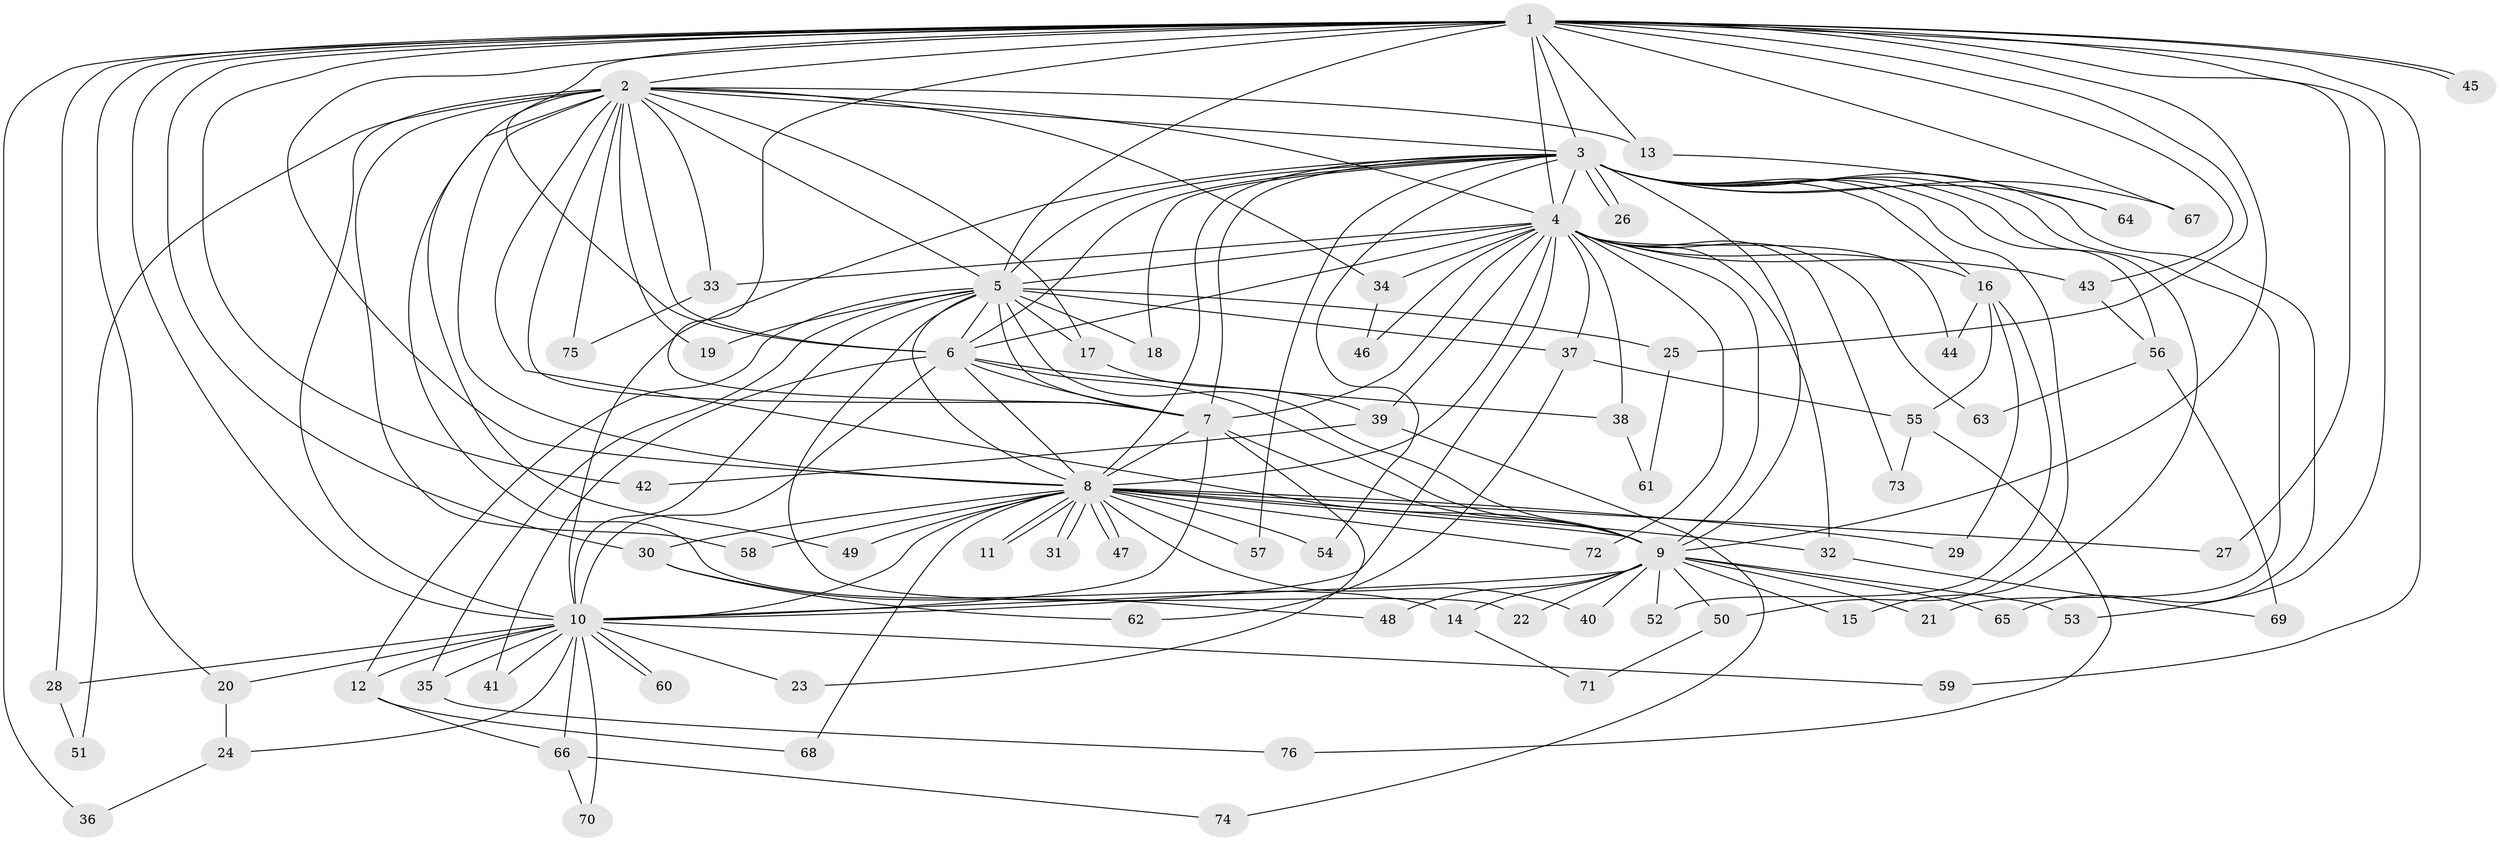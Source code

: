 // coarse degree distribution, {19: 0.01818181818181818, 15: 0.01818181818181818, 17: 0.03636363636363636, 27: 0.01818181818181818, 12: 0.01818181818181818, 21: 0.01818181818181818, 1: 0.09090909090909091, 4: 0.12727272727272726, 3: 0.18181818181818182, 2: 0.45454545454545453, 5: 0.01818181818181818}
// Generated by graph-tools (version 1.1) at 2025/51/02/27/25 19:51:46]
// undirected, 76 vertices, 177 edges
graph export_dot {
graph [start="1"]
  node [color=gray90,style=filled];
  1;
  2;
  3;
  4;
  5;
  6;
  7;
  8;
  9;
  10;
  11;
  12;
  13;
  14;
  15;
  16;
  17;
  18;
  19;
  20;
  21;
  22;
  23;
  24;
  25;
  26;
  27;
  28;
  29;
  30;
  31;
  32;
  33;
  34;
  35;
  36;
  37;
  38;
  39;
  40;
  41;
  42;
  43;
  44;
  45;
  46;
  47;
  48;
  49;
  50;
  51;
  52;
  53;
  54;
  55;
  56;
  57;
  58;
  59;
  60;
  61;
  62;
  63;
  64;
  65;
  66;
  67;
  68;
  69;
  70;
  71;
  72;
  73;
  74;
  75;
  76;
  1 -- 2;
  1 -- 3;
  1 -- 4;
  1 -- 5;
  1 -- 6;
  1 -- 7;
  1 -- 8;
  1 -- 9;
  1 -- 10;
  1 -- 13;
  1 -- 20;
  1 -- 25;
  1 -- 27;
  1 -- 28;
  1 -- 30;
  1 -- 36;
  1 -- 42;
  1 -- 43;
  1 -- 45;
  1 -- 45;
  1 -- 53;
  1 -- 59;
  1 -- 67;
  2 -- 3;
  2 -- 4;
  2 -- 5;
  2 -- 6;
  2 -- 7;
  2 -- 8;
  2 -- 9;
  2 -- 10;
  2 -- 13;
  2 -- 14;
  2 -- 17;
  2 -- 19;
  2 -- 33;
  2 -- 34;
  2 -- 49;
  2 -- 51;
  2 -- 58;
  2 -- 75;
  3 -- 4;
  3 -- 5;
  3 -- 6;
  3 -- 7;
  3 -- 8;
  3 -- 9;
  3 -- 10;
  3 -- 15;
  3 -- 16;
  3 -- 18;
  3 -- 21;
  3 -- 26;
  3 -- 26;
  3 -- 50;
  3 -- 54;
  3 -- 56;
  3 -- 57;
  3 -- 64;
  3 -- 65;
  3 -- 67;
  4 -- 5;
  4 -- 6;
  4 -- 7;
  4 -- 8;
  4 -- 9;
  4 -- 10;
  4 -- 16;
  4 -- 32;
  4 -- 33;
  4 -- 34;
  4 -- 37;
  4 -- 38;
  4 -- 39;
  4 -- 43;
  4 -- 44;
  4 -- 46;
  4 -- 63;
  4 -- 72;
  4 -- 73;
  5 -- 6;
  5 -- 7;
  5 -- 8;
  5 -- 9;
  5 -- 10;
  5 -- 12;
  5 -- 17;
  5 -- 18;
  5 -- 19;
  5 -- 22;
  5 -- 25;
  5 -- 35;
  5 -- 37;
  6 -- 7;
  6 -- 8;
  6 -- 9;
  6 -- 10;
  6 -- 38;
  6 -- 41;
  7 -- 8;
  7 -- 9;
  7 -- 10;
  7 -- 23;
  8 -- 9;
  8 -- 10;
  8 -- 11;
  8 -- 11;
  8 -- 27;
  8 -- 29;
  8 -- 30;
  8 -- 31;
  8 -- 31;
  8 -- 32;
  8 -- 40;
  8 -- 47;
  8 -- 47;
  8 -- 49;
  8 -- 54;
  8 -- 57;
  8 -- 58;
  8 -- 68;
  8 -- 72;
  9 -- 10;
  9 -- 14;
  9 -- 15;
  9 -- 21;
  9 -- 22;
  9 -- 40;
  9 -- 48;
  9 -- 50;
  9 -- 52;
  9 -- 53;
  9 -- 65;
  10 -- 12;
  10 -- 20;
  10 -- 23;
  10 -- 24;
  10 -- 28;
  10 -- 35;
  10 -- 41;
  10 -- 59;
  10 -- 60;
  10 -- 60;
  10 -- 66;
  10 -- 70;
  12 -- 66;
  12 -- 68;
  13 -- 64;
  14 -- 71;
  16 -- 29;
  16 -- 44;
  16 -- 52;
  16 -- 55;
  17 -- 39;
  20 -- 24;
  24 -- 36;
  25 -- 61;
  28 -- 51;
  30 -- 48;
  30 -- 62;
  32 -- 69;
  33 -- 75;
  34 -- 46;
  35 -- 76;
  37 -- 55;
  37 -- 62;
  38 -- 61;
  39 -- 42;
  39 -- 74;
  43 -- 56;
  50 -- 71;
  55 -- 73;
  55 -- 76;
  56 -- 63;
  56 -- 69;
  66 -- 70;
  66 -- 74;
}
